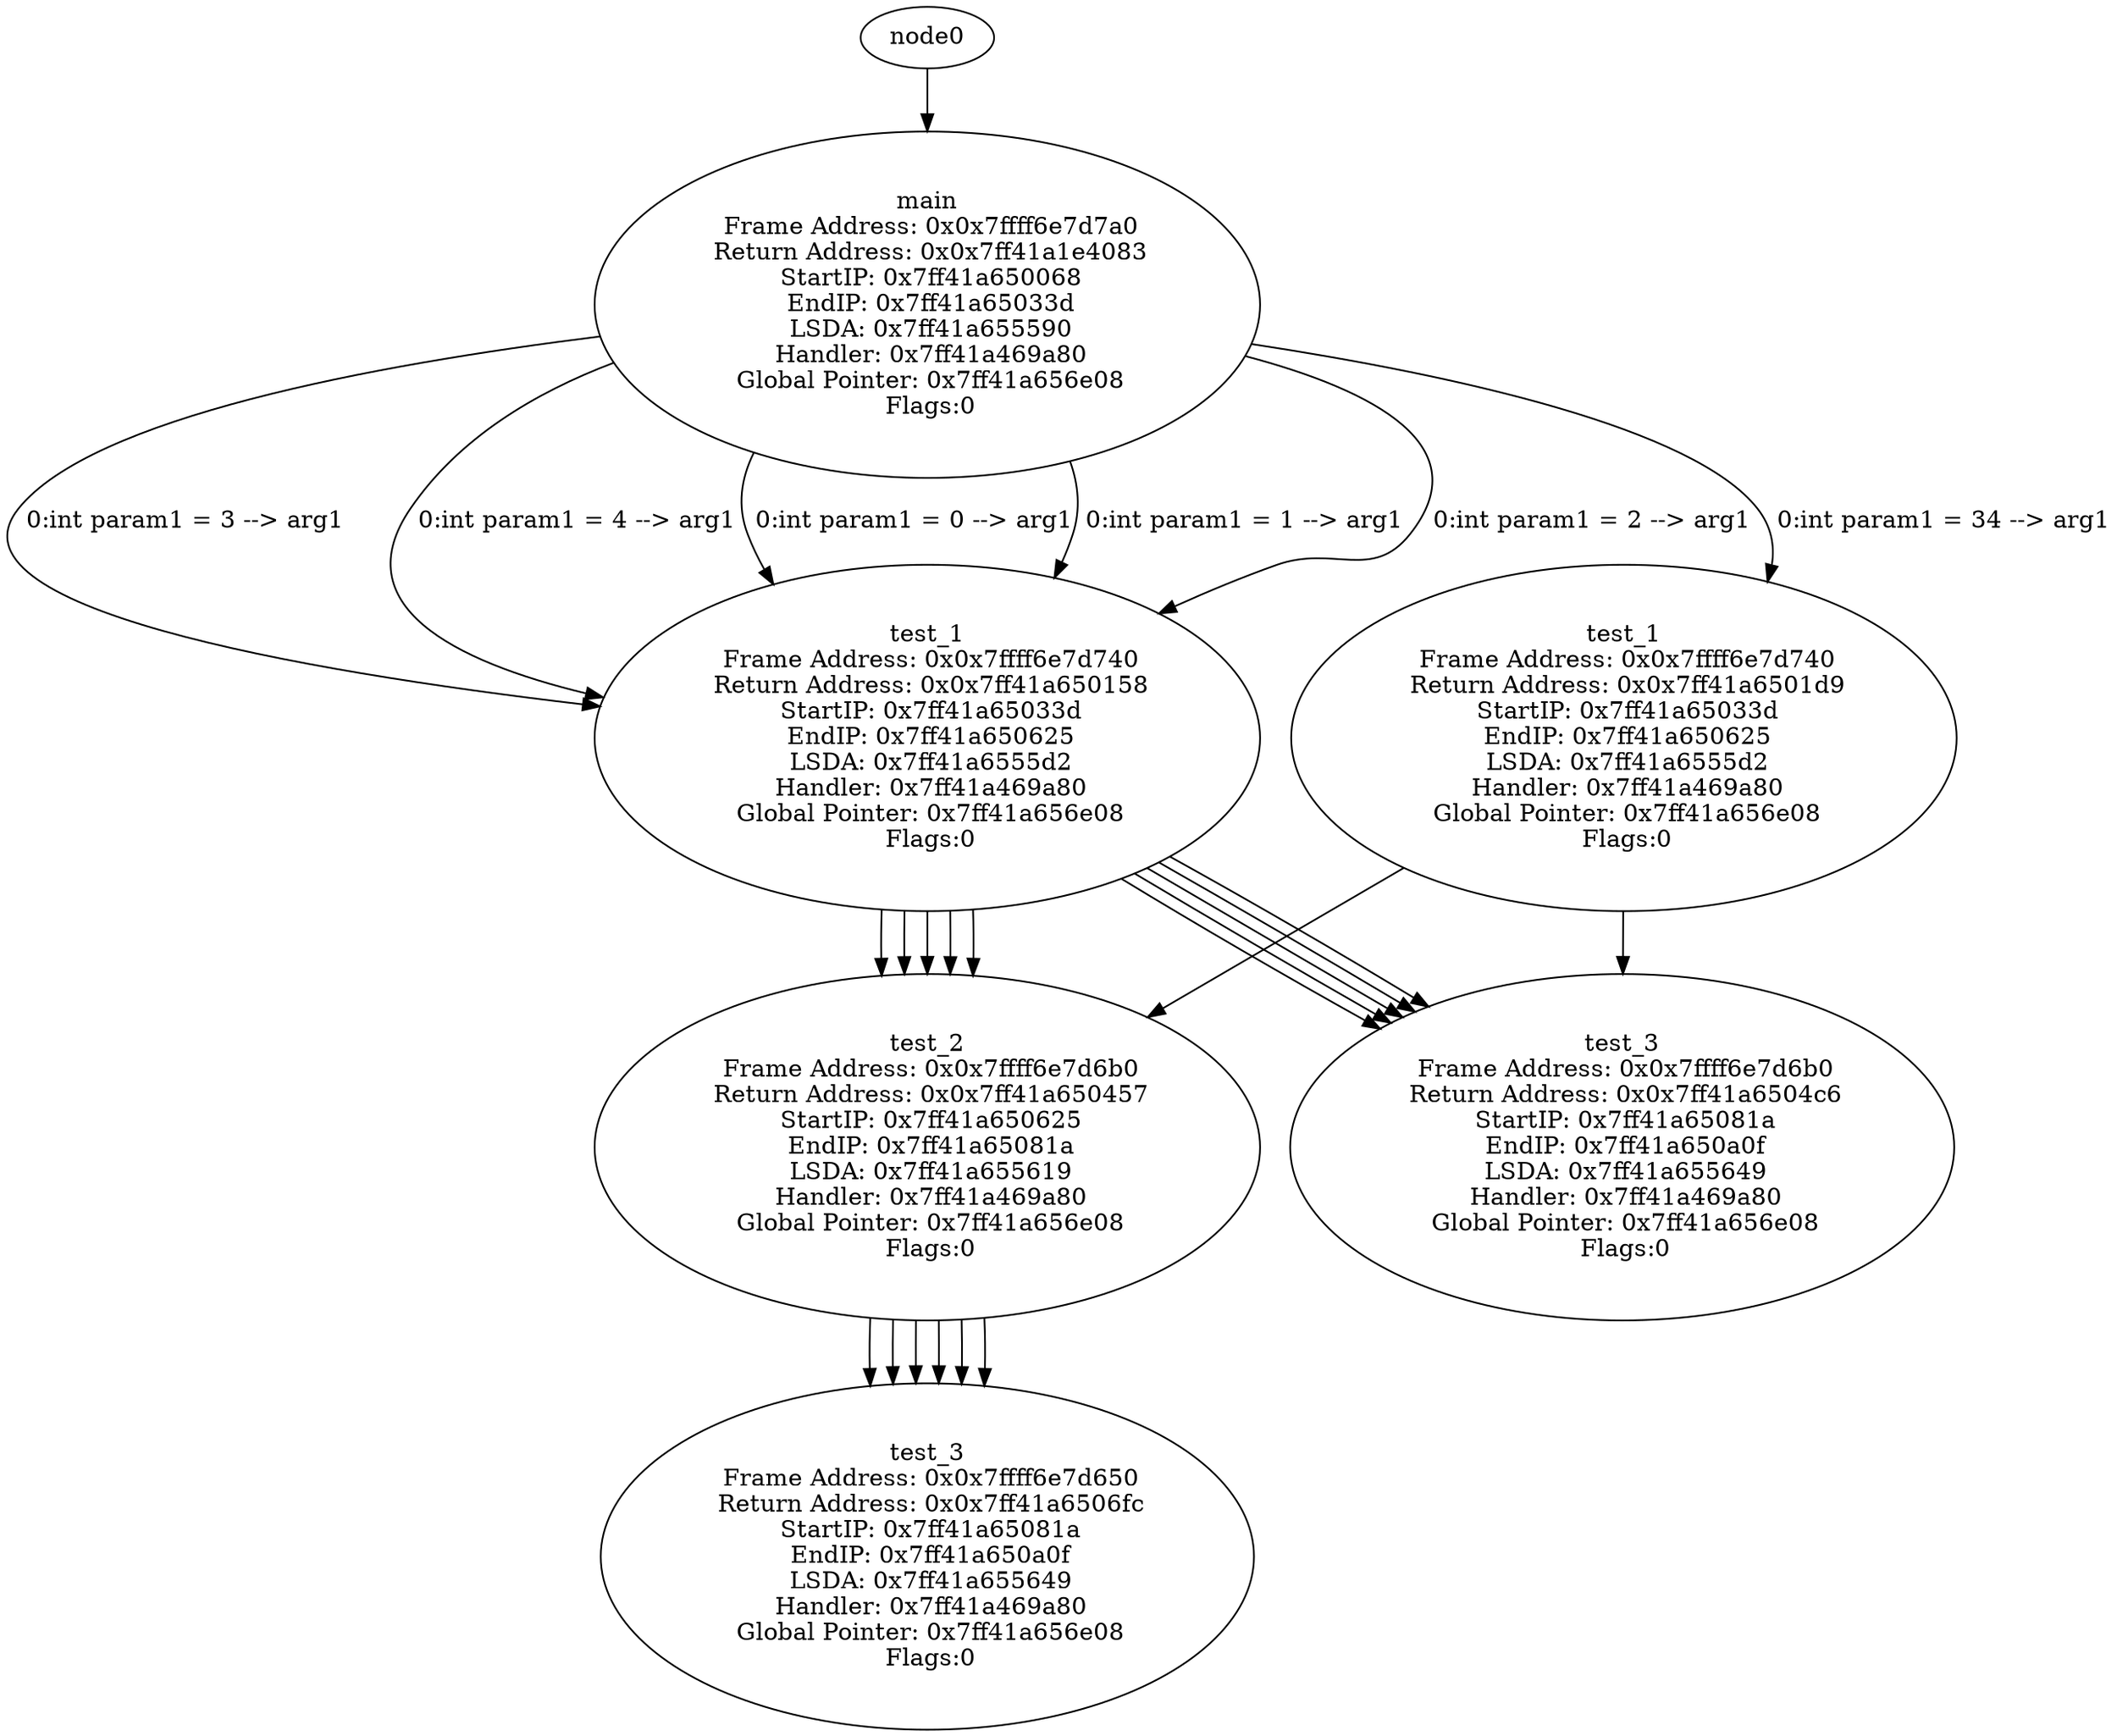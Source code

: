 digraph ContextTree {
node0x7ff41a6506fc [label="test_3\n Frame Address: 0x0x7ffff6e7d650\n Return Address: 0x0x7ff41a6506fc\n StartIP: 0x7ff41a65081a\n EndIP: 0x7ff41a650a0f\n LSDA: 0x7ff41a655649\n Handler: 0x7ff41a469a80\n Global Pointer: 0x7ff41a656e08\n Flags:0"];
node0x7ff41a650457 -> node0x7ff41a6506fc
node0x7ff41a650457 [label="test_2\n Frame Address: 0x0x7ffff6e7d6b0\n Return Address: 0x0x7ff41a650457\n StartIP: 0x7ff41a650625\n EndIP: 0x7ff41a65081a\n LSDA: 0x7ff41a655619\n Handler: 0x7ff41a469a80\n Global Pointer: 0x7ff41a656e08\n Flags:0"];
node0x7ff41a650158 -> node0x7ff41a650457
node0x7ff41a6504c6 [label="test_3\n Frame Address: 0x0x7ffff6e7d6b0\n Return Address: 0x0x7ff41a6504c6\n StartIP: 0x7ff41a65081a\n EndIP: 0x7ff41a650a0f\n LSDA: 0x7ff41a655649\n Handler: 0x7ff41a469a80\n Global Pointer: 0x7ff41a656e08\n Flags:0"];
node0x7ff41a650158 -> node0x7ff41a6504c6
node0x7ff41a650158 [label="test_1\n Frame Address: 0x0x7ffff6e7d740\n Return Address: 0x0x7ff41a650158\n StartIP: 0x7ff41a65033d\n EndIP: 0x7ff41a650625\n LSDA: 0x7ff41a6555d2\n Handler: 0x7ff41a469a80\n Global Pointer: 0x7ff41a656e08\n Flags:0"];
node0x7ff41a1e4083 -> node0x7ff41a650158 [label=" 0:int param1 = 0 --> arg1"];
node0x7ff41a6506fc [label="test_3\n Frame Address: 0x0x7ffff6e7d650\n Return Address: 0x0x7ff41a6506fc\n StartIP: 0x7ff41a65081a\n EndIP: 0x7ff41a650a0f\n LSDA: 0x7ff41a655649\n Handler: 0x7ff41a469a80\n Global Pointer: 0x7ff41a656e08\n Flags:0"];
node0x7ff41a650457 -> node0x7ff41a6506fc
node0x7ff41a650457 [label="test_2\n Frame Address: 0x0x7ffff6e7d6b0\n Return Address: 0x0x7ff41a650457\n StartIP: 0x7ff41a650625\n EndIP: 0x7ff41a65081a\n LSDA: 0x7ff41a655619\n Handler: 0x7ff41a469a80\n Global Pointer: 0x7ff41a656e08\n Flags:0"];
node0x7ff41a650158 -> node0x7ff41a650457
node0x7ff41a6504c6 [label="test_3\n Frame Address: 0x0x7ffff6e7d6b0\n Return Address: 0x0x7ff41a6504c6\n StartIP: 0x7ff41a65081a\n EndIP: 0x7ff41a650a0f\n LSDA: 0x7ff41a655649\n Handler: 0x7ff41a469a80\n Global Pointer: 0x7ff41a656e08\n Flags:0"];
node0x7ff41a650158 -> node0x7ff41a6504c6
node0x7ff41a650158 [label="test_1\n Frame Address: 0x0x7ffff6e7d740\n Return Address: 0x0x7ff41a650158\n StartIP: 0x7ff41a65033d\n EndIP: 0x7ff41a650625\n LSDA: 0x7ff41a6555d2\n Handler: 0x7ff41a469a80\n Global Pointer: 0x7ff41a656e08\n Flags:0"];
node0x7ff41a1e4083 -> node0x7ff41a650158 [label=" 0:int param1 = 1 --> arg1"];
node0x7ff41a6506fc [label="test_3\n Frame Address: 0x0x7ffff6e7d650\n Return Address: 0x0x7ff41a6506fc\n StartIP: 0x7ff41a65081a\n EndIP: 0x7ff41a650a0f\n LSDA: 0x7ff41a655649\n Handler: 0x7ff41a469a80\n Global Pointer: 0x7ff41a656e08\n Flags:0"];
node0x7ff41a650457 -> node0x7ff41a6506fc
node0x7ff41a650457 [label="test_2\n Frame Address: 0x0x7ffff6e7d6b0\n Return Address: 0x0x7ff41a650457\n StartIP: 0x7ff41a650625\n EndIP: 0x7ff41a65081a\n LSDA: 0x7ff41a655619\n Handler: 0x7ff41a469a80\n Global Pointer: 0x7ff41a656e08\n Flags:0"];
node0x7ff41a650158 -> node0x7ff41a650457
node0x7ff41a6504c6 [label="test_3\n Frame Address: 0x0x7ffff6e7d6b0\n Return Address: 0x0x7ff41a6504c6\n StartIP: 0x7ff41a65081a\n EndIP: 0x7ff41a650a0f\n LSDA: 0x7ff41a655649\n Handler: 0x7ff41a469a80\n Global Pointer: 0x7ff41a656e08\n Flags:0"];
node0x7ff41a650158 -> node0x7ff41a6504c6
node0x7ff41a650158 [label="test_1\n Frame Address: 0x0x7ffff6e7d740\n Return Address: 0x0x7ff41a650158\n StartIP: 0x7ff41a65033d\n EndIP: 0x7ff41a650625\n LSDA: 0x7ff41a6555d2\n Handler: 0x7ff41a469a80\n Global Pointer: 0x7ff41a656e08\n Flags:0"];
node0x7ff41a1e4083 -> node0x7ff41a650158 [label=" 0:int param1 = 2 --> arg1"];
node0x7ff41a6506fc [label="test_3\n Frame Address: 0x0x7ffff6e7d650\n Return Address: 0x0x7ff41a6506fc\n StartIP: 0x7ff41a65081a\n EndIP: 0x7ff41a650a0f\n LSDA: 0x7ff41a655649\n Handler: 0x7ff41a469a80\n Global Pointer: 0x7ff41a656e08\n Flags:0"];
node0x7ff41a650457 -> node0x7ff41a6506fc
node0x7ff41a650457 [label="test_2\n Frame Address: 0x0x7ffff6e7d6b0\n Return Address: 0x0x7ff41a650457\n StartIP: 0x7ff41a650625\n EndIP: 0x7ff41a65081a\n LSDA: 0x7ff41a655619\n Handler: 0x7ff41a469a80\n Global Pointer: 0x7ff41a656e08\n Flags:0"];
node0x7ff41a650158 -> node0x7ff41a650457
node0x7ff41a6504c6 [label="test_3\n Frame Address: 0x0x7ffff6e7d6b0\n Return Address: 0x0x7ff41a6504c6\n StartIP: 0x7ff41a65081a\n EndIP: 0x7ff41a650a0f\n LSDA: 0x7ff41a655649\n Handler: 0x7ff41a469a80\n Global Pointer: 0x7ff41a656e08\n Flags:0"];
node0x7ff41a650158 -> node0x7ff41a6504c6
node0x7ff41a650158 [label="test_1\n Frame Address: 0x0x7ffff6e7d740\n Return Address: 0x0x7ff41a650158\n StartIP: 0x7ff41a65033d\n EndIP: 0x7ff41a650625\n LSDA: 0x7ff41a6555d2\n Handler: 0x7ff41a469a80\n Global Pointer: 0x7ff41a656e08\n Flags:0"];
node0x7ff41a1e4083 -> node0x7ff41a650158 [label=" 0:int param1 = 3 --> arg1"];
node0x7ff41a6506fc [label="test_3\n Frame Address: 0x0x7ffff6e7d650\n Return Address: 0x0x7ff41a6506fc\n StartIP: 0x7ff41a65081a\n EndIP: 0x7ff41a650a0f\n LSDA: 0x7ff41a655649\n Handler: 0x7ff41a469a80\n Global Pointer: 0x7ff41a656e08\n Flags:0"];
node0x7ff41a650457 -> node0x7ff41a6506fc
node0x7ff41a650457 [label="test_2\n Frame Address: 0x0x7ffff6e7d6b0\n Return Address: 0x0x7ff41a650457\n StartIP: 0x7ff41a650625\n EndIP: 0x7ff41a65081a\n LSDA: 0x7ff41a655619\n Handler: 0x7ff41a469a80\n Global Pointer: 0x7ff41a656e08\n Flags:0"];
node0x7ff41a650158 -> node0x7ff41a650457
node0x7ff41a6504c6 [label="test_3\n Frame Address: 0x0x7ffff6e7d6b0\n Return Address: 0x0x7ff41a6504c6\n StartIP: 0x7ff41a65081a\n EndIP: 0x7ff41a650a0f\n LSDA: 0x7ff41a655649\n Handler: 0x7ff41a469a80\n Global Pointer: 0x7ff41a656e08\n Flags:0"];
node0x7ff41a650158 -> node0x7ff41a6504c6
node0x7ff41a650158 [label="test_1\n Frame Address: 0x0x7ffff6e7d740\n Return Address: 0x0x7ff41a650158\n StartIP: 0x7ff41a65033d\n EndIP: 0x7ff41a650625\n LSDA: 0x7ff41a6555d2\n Handler: 0x7ff41a469a80\n Global Pointer: 0x7ff41a656e08\n Flags:0"];
node0x7ff41a1e4083 -> node0x7ff41a650158 [label=" 0:int param1 = 4 --> arg1"];
node0x7ff41a6506fc [label="test_3\n Frame Address: 0x0x7ffff6e7d650\n Return Address: 0x0x7ff41a6506fc\n StartIP: 0x7ff41a65081a\n EndIP: 0x7ff41a650a0f\n LSDA: 0x7ff41a655649\n Handler: 0x7ff41a469a80\n Global Pointer: 0x7ff41a656e08\n Flags:0"];
node0x7ff41a650457 -> node0x7ff41a6506fc
node0x7ff41a650457 [label="test_2\n Frame Address: 0x0x7ffff6e7d6b0\n Return Address: 0x0x7ff41a650457\n StartIP: 0x7ff41a650625\n EndIP: 0x7ff41a65081a\n LSDA: 0x7ff41a655619\n Handler: 0x7ff41a469a80\n Global Pointer: 0x7ff41a656e08\n Flags:0"];
node0x7ff41a6501d9 -> node0x7ff41a650457
node0x7ff41a6504c6 [label="test_3\n Frame Address: 0x0x7ffff6e7d6b0\n Return Address: 0x0x7ff41a6504c6\n StartIP: 0x7ff41a65081a\n EndIP: 0x7ff41a650a0f\n LSDA: 0x7ff41a655649\n Handler: 0x7ff41a469a80\n Global Pointer: 0x7ff41a656e08\n Flags:0"];
node0x7ff41a6501d9 -> node0x7ff41a6504c6
node0x7ff41a6501d9 [label="test_1\n Frame Address: 0x0x7ffff6e7d740\n Return Address: 0x0x7ff41a6501d9\n StartIP: 0x7ff41a65033d\n EndIP: 0x7ff41a650625\n LSDA: 0x7ff41a6555d2\n Handler: 0x7ff41a469a80\n Global Pointer: 0x7ff41a656e08\n Flags:0"];
node0x7ff41a1e4083 -> node0x7ff41a6501d9 [label=" 0:int param1 = 34 --> arg1"];
node0x7ff41a1e4083 [label="main\n Frame Address: 0x0x7ffff6e7d7a0\n Return Address: 0x0x7ff41a1e4083\n StartIP: 0x7ff41a650068\n EndIP: 0x7ff41a65033d\n LSDA: 0x7ff41a655590\n Handler: 0x7ff41a469a80\n Global Pointer: 0x7ff41a656e08\n Flags:0"];
node0 -> node0x7ff41a1e4083
}
